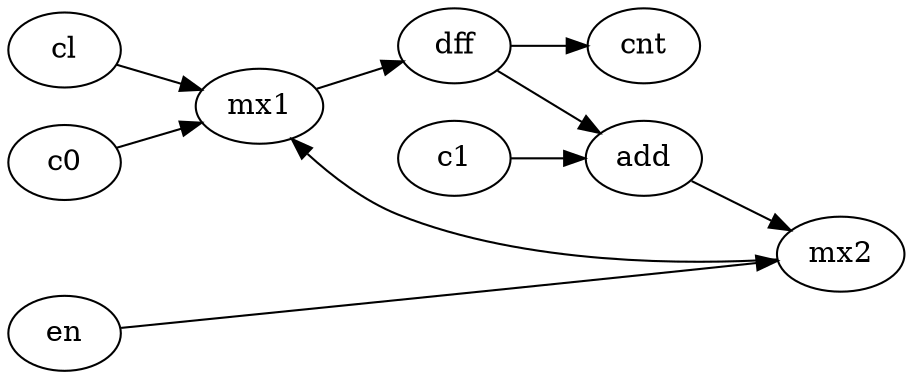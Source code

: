digraph G {
  graph [ rankdir = "LR" ]
  { rank = same; "cl"; "en" }
  cl->mx1
  en->mx2
  mx2->mx1
  c0->mx1
  mx1->dff
  dff->cnt
  dff->add
  c1->add
  add->mx2
}
